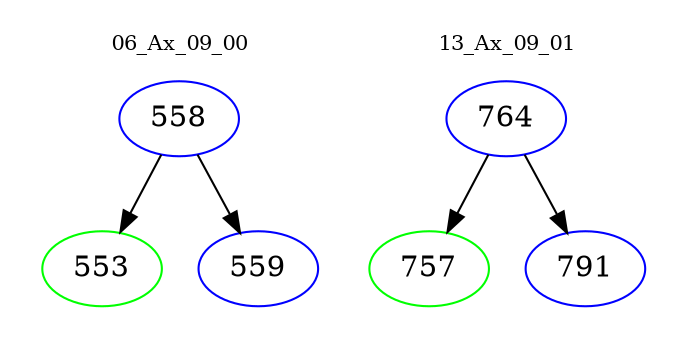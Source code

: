 digraph{
subgraph cluster_0 {
color = white
label = "06_Ax_09_00";
fontsize=10;
T0_558 [label="558", color="blue"]
T0_558 -> T0_553 [color="black"]
T0_553 [label="553", color="green"]
T0_558 -> T0_559 [color="black"]
T0_559 [label="559", color="blue"]
}
subgraph cluster_1 {
color = white
label = "13_Ax_09_01";
fontsize=10;
T1_764 [label="764", color="blue"]
T1_764 -> T1_757 [color="black"]
T1_757 [label="757", color="green"]
T1_764 -> T1_791 [color="black"]
T1_791 [label="791", color="blue"]
}
}
